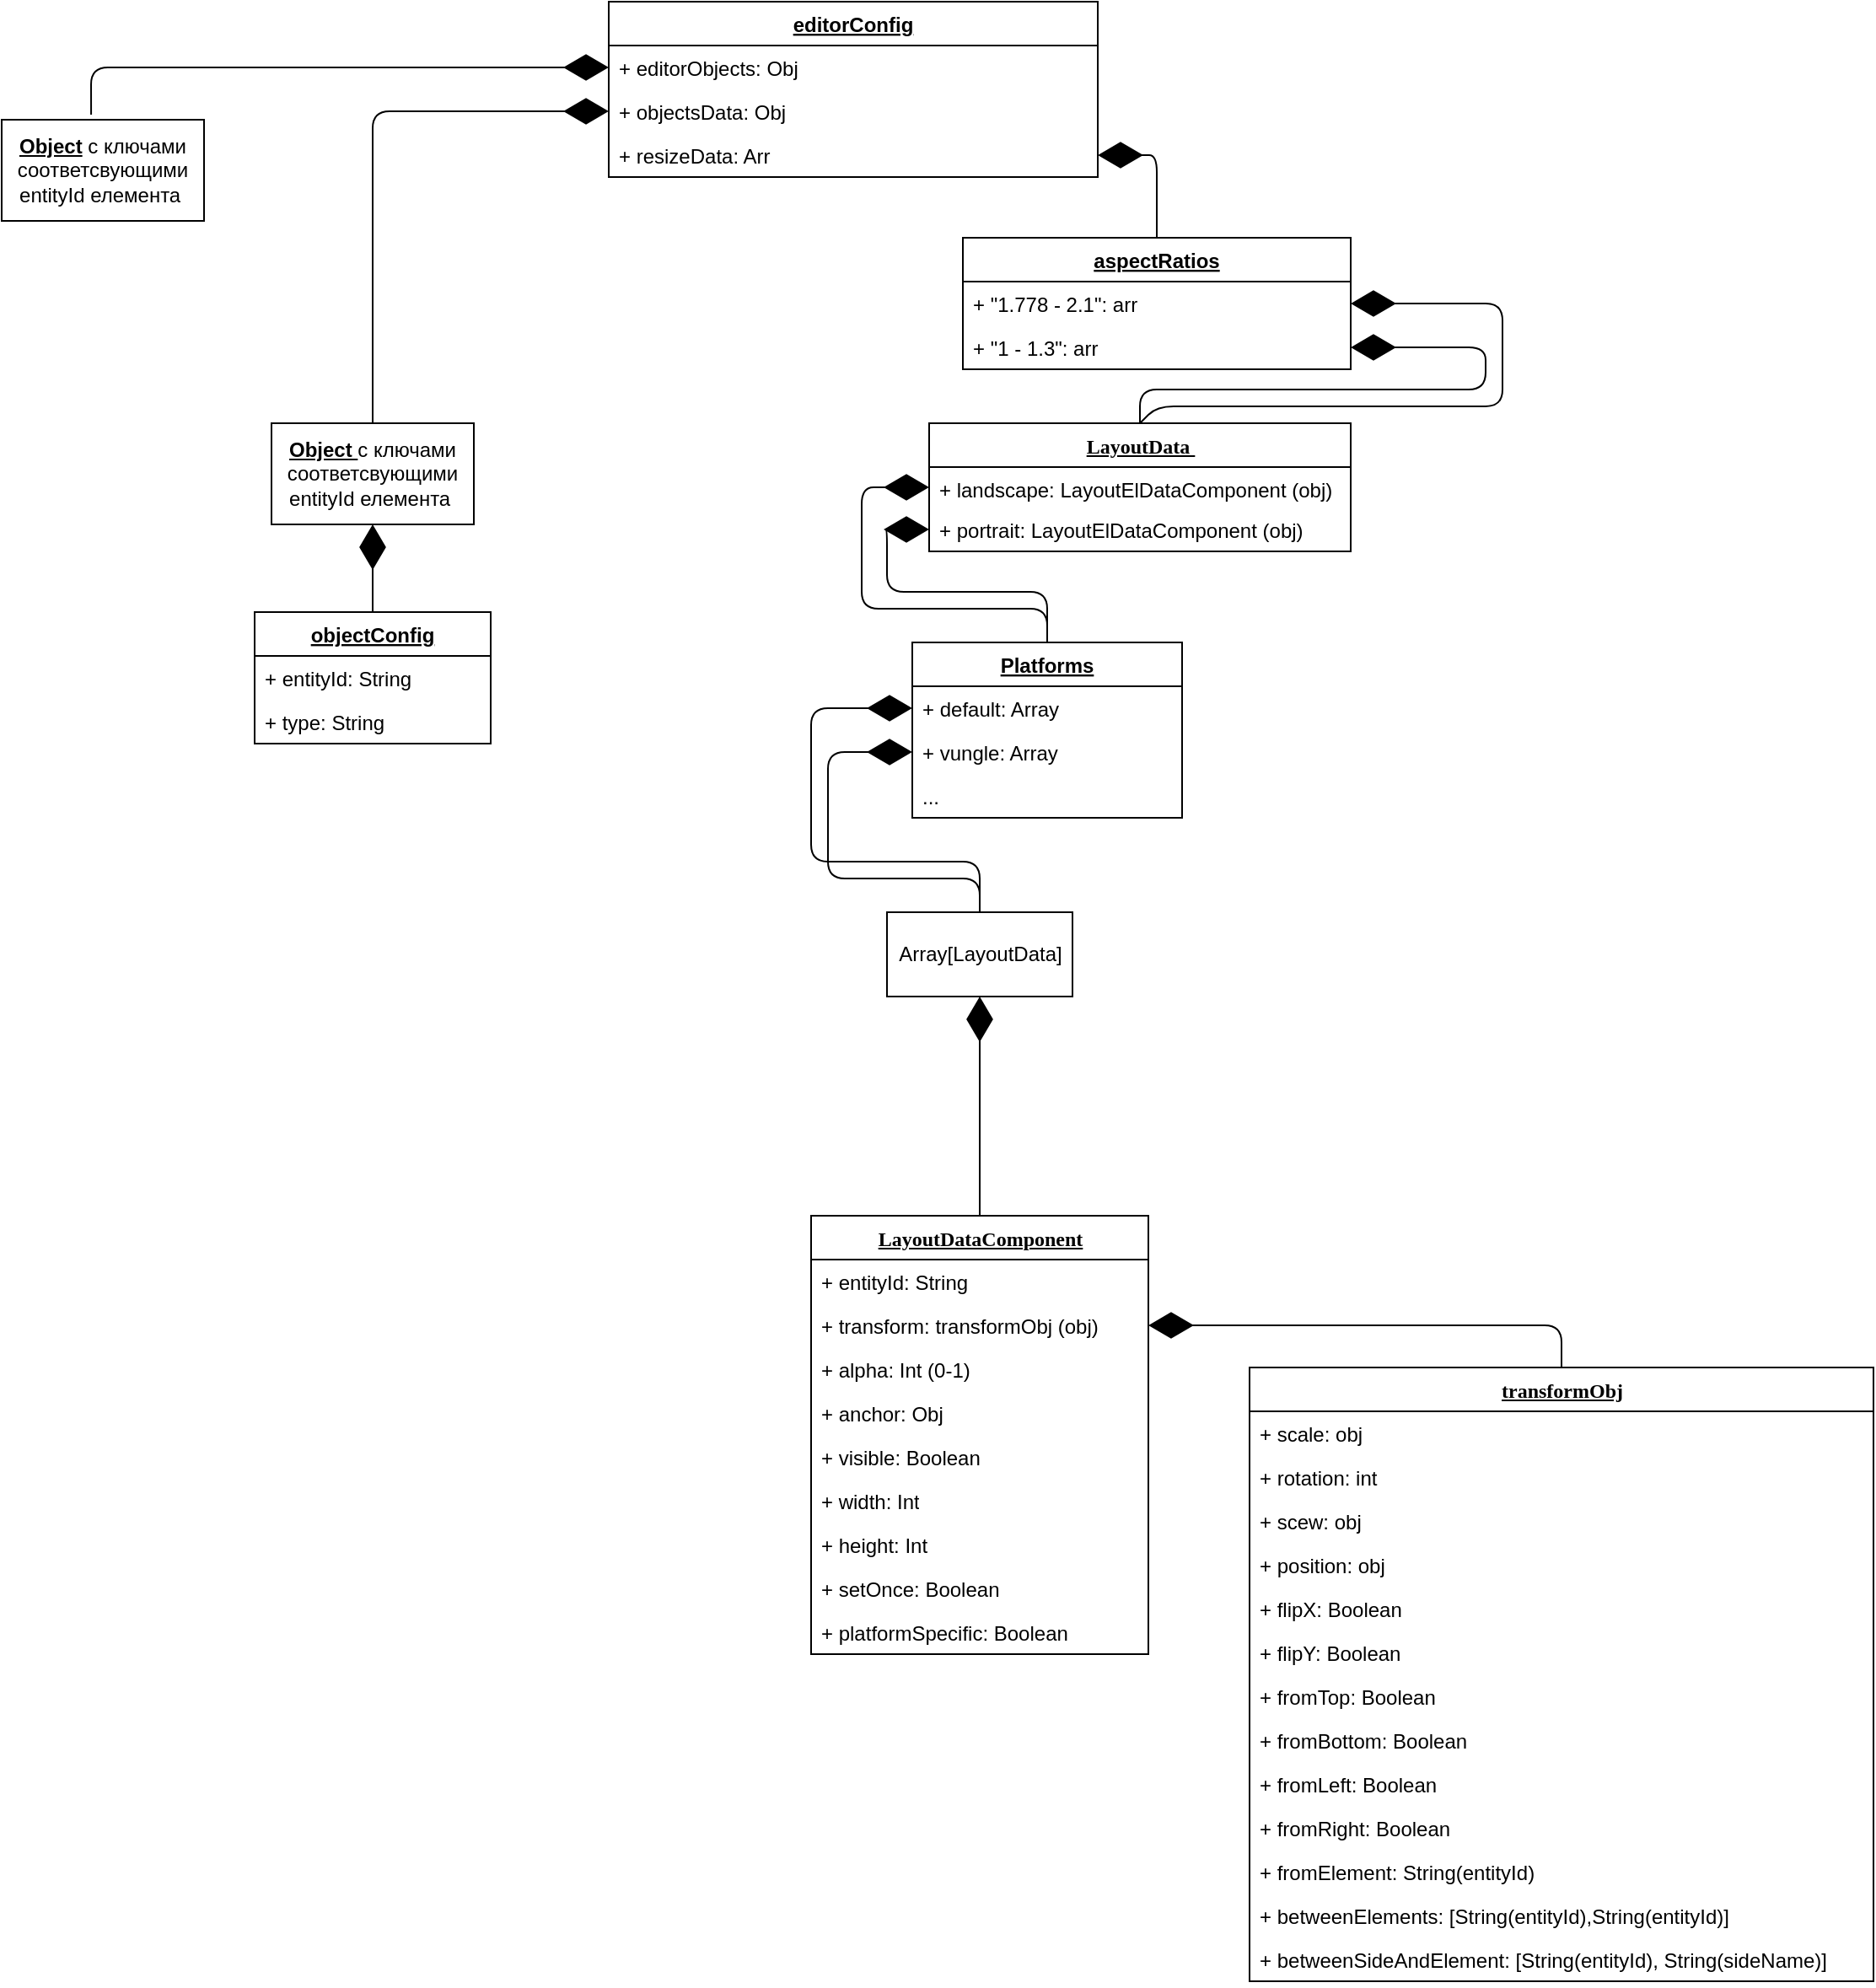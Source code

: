 <mxfile version="15.0.3" type="github">
  <diagram name="Page-1" id="9f46799a-70d6-7492-0946-bef42562c5a5">
    <mxGraphModel dx="2370" dy="2120" grid="1" gridSize="10" guides="1" tooltips="1" connect="1" arrows="1" fold="1" page="1" pageScale="1" pageWidth="1100" pageHeight="850" background="#ffffff" math="0" shadow="0">
      <root>
        <mxCell id="0" />
        <mxCell id="1" parent="0" />
        <mxCell id="78961159f06e98e8-17" value="&lt;u&gt;LayoutData&amp;nbsp;&lt;/u&gt;" style="swimlane;html=1;fontStyle=1;align=center;verticalAlign=top;childLayout=stackLayout;horizontal=1;startSize=26;horizontalStack=0;resizeParent=1;resizeLast=0;collapsible=1;marginBottom=0;swimlaneFillColor=#ffffff;rounded=0;shadow=0;comic=0;labelBackgroundColor=none;strokeWidth=1;fillColor=none;fontFamily=Verdana;fontSize=12" parent="1" vertex="1">
          <mxGeometry x="590" y="40" width="250" height="76" as="geometry" />
        </mxCell>
        <mxCell id="78961159f06e98e8-21" value="+ landscape: LayoutElDataComponent (obj)" style="text;html=1;strokeColor=none;fillColor=none;align=left;verticalAlign=top;spacingLeft=4;spacingRight=4;whiteSpace=wrap;overflow=hidden;rotatable=0;points=[[0,0.5],[1,0.5]];portConstraint=eastwest;" parent="78961159f06e98e8-17" vertex="1">
          <mxGeometry y="26" width="250" height="24" as="geometry" />
        </mxCell>
        <mxCell id="78961159f06e98e8-23" value="+ portrait: LayoutElDataComponent (obj)" style="text;html=1;strokeColor=none;fillColor=none;align=left;verticalAlign=top;spacingLeft=4;spacingRight=4;whiteSpace=wrap;overflow=hidden;rotatable=0;points=[[0,0.5],[1,0.5]];portConstraint=eastwest;" parent="78961159f06e98e8-17" vertex="1">
          <mxGeometry y="50" width="250" height="26" as="geometry" />
        </mxCell>
        <mxCell id="WSrTQwe1LVdbyrFq2fqF-3" value="&lt;u&gt;LayoutDataComponent&lt;/u&gt;" style="swimlane;html=1;fontStyle=1;align=center;verticalAlign=top;childLayout=stackLayout;horizontal=1;startSize=26;horizontalStack=0;resizeParent=1;resizeLast=0;collapsible=1;marginBottom=0;swimlaneFillColor=#ffffff;rounded=0;shadow=0;comic=0;labelBackgroundColor=none;strokeWidth=1;fillColor=none;fontFamily=Verdana;fontSize=12" parent="1" vertex="1">
          <mxGeometry x="520" y="510" width="200" height="260" as="geometry" />
        </mxCell>
        <mxCell id="bbCx-52sCybLByGCstkM-36" value="+ entityId: String" style="text;html=1;strokeColor=none;fillColor=none;align=left;verticalAlign=top;spacingLeft=4;spacingRight=4;whiteSpace=wrap;overflow=hidden;rotatable=0;points=[[0,0.5],[1,0.5]];portConstraint=eastwest;" parent="WSrTQwe1LVdbyrFq2fqF-3" vertex="1">
          <mxGeometry y="26" width="200" height="26" as="geometry" />
        </mxCell>
        <mxCell id="WSrTQwe1LVdbyrFq2fqF-8" value="+ transform: transformObj (obj)" style="text;html=1;strokeColor=none;fillColor=none;align=left;verticalAlign=top;spacingLeft=4;spacingRight=4;whiteSpace=wrap;overflow=hidden;rotatable=0;points=[[0,0.5],[1,0.5]];portConstraint=eastwest;" parent="WSrTQwe1LVdbyrFq2fqF-3" vertex="1">
          <mxGeometry y="52" width="200" height="26" as="geometry" />
        </mxCell>
        <mxCell id="WSrTQwe1LVdbyrFq2fqF-12" value="+ alpha: Int (0-1)" style="text;html=1;strokeColor=none;fillColor=none;align=left;verticalAlign=top;spacingLeft=4;spacingRight=4;whiteSpace=wrap;overflow=hidden;rotatable=0;points=[[0,0.5],[1,0.5]];portConstraint=eastwest;" parent="WSrTQwe1LVdbyrFq2fqF-3" vertex="1">
          <mxGeometry y="78" width="200" height="26" as="geometry" />
        </mxCell>
        <mxCell id="bbCx-52sCybLByGCstkM-5" value="+ anchor: Obj" style="text;html=1;strokeColor=none;fillColor=none;align=left;verticalAlign=top;spacingLeft=4;spacingRight=4;whiteSpace=wrap;overflow=hidden;rotatable=0;points=[[0,0.5],[1,0.5]];portConstraint=eastwest;" parent="WSrTQwe1LVdbyrFq2fqF-3" vertex="1">
          <mxGeometry y="104" width="200" height="26" as="geometry" />
        </mxCell>
        <mxCell id="WSrTQwe1LVdbyrFq2fqF-13" value="+ visible: Boolean" style="text;html=1;strokeColor=none;fillColor=none;align=left;verticalAlign=top;spacingLeft=4;spacingRight=4;whiteSpace=wrap;overflow=hidden;rotatable=0;points=[[0,0.5],[1,0.5]];portConstraint=eastwest;" parent="WSrTQwe1LVdbyrFq2fqF-3" vertex="1">
          <mxGeometry y="130" width="200" height="26" as="geometry" />
        </mxCell>
        <mxCell id="WSrTQwe1LVdbyrFq2fqF-28" value="+ width: Int" style="text;html=1;strokeColor=none;fillColor=none;align=left;verticalAlign=top;spacingLeft=4;spacingRight=4;whiteSpace=wrap;overflow=hidden;rotatable=0;points=[[0,0.5],[1,0.5]];portConstraint=eastwest;" parent="WSrTQwe1LVdbyrFq2fqF-3" vertex="1">
          <mxGeometry y="156" width="200" height="26" as="geometry" />
        </mxCell>
        <mxCell id="WSrTQwe1LVdbyrFq2fqF-30" value="+ height: Int" style="text;html=1;strokeColor=none;fillColor=none;align=left;verticalAlign=top;spacingLeft=4;spacingRight=4;whiteSpace=wrap;overflow=hidden;rotatable=0;points=[[0,0.5],[1,0.5]];portConstraint=eastwest;" parent="WSrTQwe1LVdbyrFq2fqF-3" vertex="1">
          <mxGeometry y="182" width="200" height="26" as="geometry" />
        </mxCell>
        <mxCell id="WSrTQwe1LVdbyrFq2fqF-31" value="+ setOnce: Boolean" style="text;html=1;strokeColor=none;fillColor=none;align=left;verticalAlign=top;spacingLeft=4;spacingRight=4;whiteSpace=wrap;overflow=hidden;rotatable=0;points=[[0,0.5],[1,0.5]];portConstraint=eastwest;" parent="WSrTQwe1LVdbyrFq2fqF-3" vertex="1">
          <mxGeometry y="208" width="200" height="26" as="geometry" />
        </mxCell>
        <mxCell id="5YHQgtKvF6D045aQObnl-5" value="+ platformSpecific: Boolean" style="text;html=1;strokeColor=none;fillColor=none;align=left;verticalAlign=top;spacingLeft=4;spacingRight=4;whiteSpace=wrap;overflow=hidden;rotatable=0;points=[[0,0.5],[1,0.5]];portConstraint=eastwest;" parent="WSrTQwe1LVdbyrFq2fqF-3" vertex="1">
          <mxGeometry y="234" width="200" height="26" as="geometry" />
        </mxCell>
        <mxCell id="WSrTQwe1LVdbyrFq2fqF-14" value="&lt;u&gt;transformObj&lt;/u&gt;" style="swimlane;html=1;fontStyle=1;align=center;verticalAlign=top;childLayout=stackLayout;horizontal=1;startSize=26;horizontalStack=0;resizeParent=1;resizeLast=0;collapsible=1;marginBottom=0;swimlaneFillColor=#ffffff;rounded=0;shadow=0;comic=0;labelBackgroundColor=none;strokeWidth=1;fillColor=none;fontFamily=Verdana;fontSize=12" parent="1" vertex="1">
          <mxGeometry x="780" y="600" width="370" height="364" as="geometry" />
        </mxCell>
        <mxCell id="WSrTQwe1LVdbyrFq2fqF-15" value="+ scale: obj" style="text;html=1;strokeColor=none;fillColor=none;align=left;verticalAlign=top;spacingLeft=4;spacingRight=4;whiteSpace=wrap;overflow=hidden;rotatable=0;points=[[0,0.5],[1,0.5]];portConstraint=eastwest;" parent="WSrTQwe1LVdbyrFq2fqF-14" vertex="1">
          <mxGeometry y="26" width="370" height="26" as="geometry" />
        </mxCell>
        <mxCell id="WSrTQwe1LVdbyrFq2fqF-16" value="+ rotation: int" style="text;html=1;strokeColor=none;fillColor=none;align=left;verticalAlign=top;spacingLeft=4;spacingRight=4;whiteSpace=wrap;overflow=hidden;rotatable=0;points=[[0,0.5],[1,0.5]];portConstraint=eastwest;" parent="WSrTQwe1LVdbyrFq2fqF-14" vertex="1">
          <mxGeometry y="52" width="370" height="26" as="geometry" />
        </mxCell>
        <mxCell id="WSrTQwe1LVdbyrFq2fqF-17" value="+ scew: obj" style="text;html=1;strokeColor=none;fillColor=none;align=left;verticalAlign=top;spacingLeft=4;spacingRight=4;whiteSpace=wrap;overflow=hidden;rotatable=0;points=[[0,0.5],[1,0.5]];portConstraint=eastwest;" parent="WSrTQwe1LVdbyrFq2fqF-14" vertex="1">
          <mxGeometry y="78" width="370" height="26" as="geometry" />
        </mxCell>
        <mxCell id="WSrTQwe1LVdbyrFq2fqF-18" value="+ position: obj" style="text;html=1;strokeColor=none;fillColor=none;align=left;verticalAlign=top;spacingLeft=4;spacingRight=4;whiteSpace=wrap;overflow=hidden;rotatable=0;points=[[0,0.5],[1,0.5]];portConstraint=eastwest;" parent="WSrTQwe1LVdbyrFq2fqF-14" vertex="1">
          <mxGeometry y="104" width="370" height="26" as="geometry" />
        </mxCell>
        <mxCell id="WSrTQwe1LVdbyrFq2fqF-26" value="+ flipX: Boolean" style="text;html=1;strokeColor=none;fillColor=none;align=left;verticalAlign=top;spacingLeft=4;spacingRight=4;whiteSpace=wrap;overflow=hidden;rotatable=0;points=[[0,0.5],[1,0.5]];portConstraint=eastwest;" parent="WSrTQwe1LVdbyrFq2fqF-14" vertex="1">
          <mxGeometry y="130" width="370" height="26" as="geometry" />
        </mxCell>
        <mxCell id="WSrTQwe1LVdbyrFq2fqF-27" value="+ flipY: Boolean" style="text;html=1;strokeColor=none;fillColor=none;align=left;verticalAlign=top;spacingLeft=4;spacingRight=4;whiteSpace=wrap;overflow=hidden;rotatable=0;points=[[0,0.5],[1,0.5]];portConstraint=eastwest;" parent="WSrTQwe1LVdbyrFq2fqF-14" vertex="1">
          <mxGeometry y="156" width="370" height="26" as="geometry" />
        </mxCell>
        <mxCell id="bbCx-52sCybLByGCstkM-37" value="+ fromTop: Boolean" style="text;html=1;strokeColor=none;fillColor=none;align=left;verticalAlign=top;spacingLeft=4;spacingRight=4;whiteSpace=wrap;overflow=hidden;rotatable=0;points=[[0,0.5],[1,0.5]];portConstraint=eastwest;" parent="WSrTQwe1LVdbyrFq2fqF-14" vertex="1">
          <mxGeometry y="182" width="370" height="26" as="geometry" />
        </mxCell>
        <mxCell id="bbCx-52sCybLByGCstkM-38" value="+ fromBottom: Boolean" style="text;html=1;strokeColor=none;fillColor=none;align=left;verticalAlign=top;spacingLeft=4;spacingRight=4;whiteSpace=wrap;overflow=hidden;rotatable=0;points=[[0,0.5],[1,0.5]];portConstraint=eastwest;" parent="WSrTQwe1LVdbyrFq2fqF-14" vertex="1">
          <mxGeometry y="208" width="370" height="26" as="geometry" />
        </mxCell>
        <mxCell id="bbCx-52sCybLByGCstkM-39" value="+ fromLeft: Boolean" style="text;html=1;strokeColor=none;fillColor=none;align=left;verticalAlign=top;spacingLeft=4;spacingRight=4;whiteSpace=wrap;overflow=hidden;rotatable=0;points=[[0,0.5],[1,0.5]];portConstraint=eastwest;" parent="WSrTQwe1LVdbyrFq2fqF-14" vertex="1">
          <mxGeometry y="234" width="370" height="26" as="geometry" />
        </mxCell>
        <mxCell id="bbCx-52sCybLByGCstkM-40" value="+ fromRight: Boolean" style="text;html=1;strokeColor=none;fillColor=none;align=left;verticalAlign=top;spacingLeft=4;spacingRight=4;whiteSpace=wrap;overflow=hidden;rotatable=0;points=[[0,0.5],[1,0.5]];portConstraint=eastwest;" parent="WSrTQwe1LVdbyrFq2fqF-14" vertex="1">
          <mxGeometry y="260" width="370" height="26" as="geometry" />
        </mxCell>
        <mxCell id="bbCx-52sCybLByGCstkM-41" value="+ fromElement: String(entityId)" style="text;html=1;strokeColor=none;fillColor=none;align=left;verticalAlign=top;spacingLeft=4;spacingRight=4;whiteSpace=wrap;overflow=hidden;rotatable=0;points=[[0,0.5],[1,0.5]];portConstraint=eastwest;" parent="WSrTQwe1LVdbyrFq2fqF-14" vertex="1">
          <mxGeometry y="286" width="370" height="26" as="geometry" />
        </mxCell>
        <mxCell id="JYvXUKNPAImzPhgwQ91n-1" value="+ betweenElements: [String(entityId),String(entityId)]" style="text;html=1;strokeColor=none;fillColor=none;align=left;verticalAlign=top;spacingLeft=4;spacingRight=4;whiteSpace=wrap;overflow=hidden;rotatable=0;points=[[0,0.5],[1,0.5]];portConstraint=eastwest;" parent="WSrTQwe1LVdbyrFq2fqF-14" vertex="1">
          <mxGeometry y="312" width="370" height="26" as="geometry" />
        </mxCell>
        <mxCell id="JYvXUKNPAImzPhgwQ91n-2" value="+ betweenSideAndElement: [String(entityId), String(sideName)]" style="text;html=1;strokeColor=none;fillColor=none;align=left;verticalAlign=top;spacingLeft=4;spacingRight=4;whiteSpace=wrap;overflow=hidden;rotatable=0;points=[[0,0.5],[1,0.5]];portConstraint=eastwest;" parent="WSrTQwe1LVdbyrFq2fqF-14" vertex="1">
          <mxGeometry y="338" width="370" height="26" as="geometry" />
        </mxCell>
        <mxCell id="bbCx-52sCybLByGCstkM-6" value="editorConfig" style="swimlane;fontStyle=5;childLayout=stackLayout;horizontal=1;startSize=26;fillColor=none;horizontalStack=0;resizeParent=1;resizeParentMax=0;resizeLast=0;collapsible=1;marginBottom=0;" parent="1" vertex="1">
          <mxGeometry x="400" y="-210" width="290" height="104" as="geometry" />
        </mxCell>
        <mxCell id="bbCx-52sCybLByGCstkM-7" value="+ editorObjects: Obj" style="text;strokeColor=none;fillColor=none;align=left;verticalAlign=top;spacingLeft=4;spacingRight=4;overflow=hidden;rotatable=0;points=[[0,0.5],[1,0.5]];portConstraint=eastwest;" parent="bbCx-52sCybLByGCstkM-6" vertex="1">
          <mxGeometry y="26" width="290" height="26" as="geometry" />
        </mxCell>
        <mxCell id="bbCx-52sCybLByGCstkM-8" value="+ objectsData: Obj " style="text;strokeColor=none;fillColor=none;align=left;verticalAlign=top;spacingLeft=4;spacingRight=4;overflow=hidden;rotatable=0;points=[[0,0.5],[1,0.5]];portConstraint=eastwest;" parent="bbCx-52sCybLByGCstkM-6" vertex="1">
          <mxGeometry y="52" width="290" height="26" as="geometry" />
        </mxCell>
        <mxCell id="bbCx-52sCybLByGCstkM-9" value="+ resizeData: Arr" style="text;strokeColor=none;fillColor=none;align=left;verticalAlign=top;spacingLeft=4;spacingRight=4;overflow=hidden;rotatable=0;points=[[0,0.5],[1,0.5]];portConstraint=eastwest;" parent="bbCx-52sCybLByGCstkM-6" vertex="1">
          <mxGeometry y="78" width="290" height="26" as="geometry" />
        </mxCell>
        <mxCell id="bbCx-52sCybLByGCstkM-19" value="Array[LayoutData]" style="html=1;fontColor=#000000;" parent="1" vertex="1">
          <mxGeometry x="565" y="330" width="110" height="50" as="geometry" />
        </mxCell>
        <mxCell id="bbCx-52sCybLByGCstkM-22" value="&lt;b&gt;&lt;u&gt;Object &lt;/u&gt;&lt;/b&gt;c ключами соответсвующими entityId елемента&amp;nbsp;" style="rounded=0;whiteSpace=wrap;html=1;fontColor=#000000;" parent="1" vertex="1">
          <mxGeometry x="200" y="40" width="120" height="60" as="geometry" />
        </mxCell>
        <mxCell id="bbCx-52sCybLByGCstkM-23" value="&lt;b&gt;&lt;u&gt;Object&lt;/u&gt;&lt;/b&gt; c ключами соответсвующими entityId елемента&amp;nbsp;" style="rounded=0;whiteSpace=wrap;html=1;fontColor=#000000;" parent="1" vertex="1">
          <mxGeometry x="40" y="-140" width="120" height="60" as="geometry" />
        </mxCell>
        <mxCell id="bbCx-52sCybLByGCstkM-29" value="objectConfig" style="swimlane;fontStyle=5;childLayout=stackLayout;horizontal=1;startSize=26;fillColor=none;horizontalStack=0;resizeParent=1;resizeParentMax=0;resizeLast=0;collapsible=1;marginBottom=0;fontColor=#000000;" parent="1" vertex="1">
          <mxGeometry x="190" y="152" width="140" height="78" as="geometry" />
        </mxCell>
        <mxCell id="bbCx-52sCybLByGCstkM-30" value="+ entityId: String" style="text;strokeColor=none;fillColor=none;align=left;verticalAlign=top;spacingLeft=4;spacingRight=4;overflow=hidden;rotatable=0;points=[[0,0.5],[1,0.5]];portConstraint=eastwest;" parent="bbCx-52sCybLByGCstkM-29" vertex="1">
          <mxGeometry y="26" width="140" height="26" as="geometry" />
        </mxCell>
        <mxCell id="bbCx-52sCybLByGCstkM-31" value="+ type: String" style="text;strokeColor=none;fillColor=none;align=left;verticalAlign=top;spacingLeft=4;spacingRight=4;overflow=hidden;rotatable=0;points=[[0,0.5],[1,0.5]];portConstraint=eastwest;" parent="bbCx-52sCybLByGCstkM-29" vertex="1">
          <mxGeometry y="52" width="140" height="26" as="geometry" />
        </mxCell>
        <mxCell id="PNBMYZk1a3k1y2-6eia7-11" value="aspectRatios" style="swimlane;fontStyle=5;childLayout=stackLayout;horizontal=1;startSize=26;fillColor=none;horizontalStack=0;resizeParent=1;resizeParentMax=0;resizeLast=0;collapsible=1;marginBottom=0;" parent="1" vertex="1">
          <mxGeometry x="610" y="-70" width="230" height="78" as="geometry" />
        </mxCell>
        <mxCell id="PNBMYZk1a3k1y2-6eia7-12" value="+ &quot;1.778 - 2.1&quot;: arr" style="text;strokeColor=none;fillColor=none;align=left;verticalAlign=top;spacingLeft=4;spacingRight=4;overflow=hidden;rotatable=0;points=[[0,0.5],[1,0.5]];portConstraint=eastwest;" parent="PNBMYZk1a3k1y2-6eia7-11" vertex="1">
          <mxGeometry y="26" width="230" height="26" as="geometry" />
        </mxCell>
        <mxCell id="PNBMYZk1a3k1y2-6eia7-14" value="+ &quot;1 - 1.3&quot;: arr" style="text;strokeColor=none;fillColor=none;align=left;verticalAlign=top;spacingLeft=4;spacingRight=4;overflow=hidden;rotatable=0;points=[[0,0.5],[1,0.5]];portConstraint=eastwest;" parent="PNBMYZk1a3k1y2-6eia7-11" vertex="1">
          <mxGeometry y="52" width="230" height="26" as="geometry" />
        </mxCell>
        <mxCell id="5YHQgtKvF6D045aQObnl-6" value="Platforms" style="swimlane;fontStyle=5;align=center;verticalAlign=top;childLayout=stackLayout;horizontal=1;startSize=26;horizontalStack=0;resizeParent=1;resizeParentMax=0;resizeLast=0;collapsible=1;marginBottom=0;" parent="1" vertex="1">
          <mxGeometry x="580" y="170" width="160" height="104" as="geometry" />
        </mxCell>
        <mxCell id="5YHQgtKvF6D045aQObnl-7" value="+ default: Array" style="text;strokeColor=none;fillColor=none;align=left;verticalAlign=top;spacingLeft=4;spacingRight=4;overflow=hidden;rotatable=0;points=[[0,0.5],[1,0.5]];portConstraint=eastwest;" parent="5YHQgtKvF6D045aQObnl-6" vertex="1">
          <mxGeometry y="26" width="160" height="26" as="geometry" />
        </mxCell>
        <mxCell id="5YHQgtKvF6D045aQObnl-10" value="+ vungle: Array" style="text;strokeColor=none;fillColor=none;align=left;verticalAlign=top;spacingLeft=4;spacingRight=4;overflow=hidden;rotatable=0;points=[[0,0.5],[1,0.5]];portConstraint=eastwest;" parent="5YHQgtKvF6D045aQObnl-6" vertex="1">
          <mxGeometry y="52" width="160" height="26" as="geometry" />
        </mxCell>
        <mxCell id="5YHQgtKvF6D045aQObnl-11" value="..." style="text;strokeColor=none;fillColor=none;align=left;verticalAlign=top;spacingLeft=4;spacingRight=4;overflow=hidden;rotatable=0;points=[[0,0.5],[1,0.5]];portConstraint=eastwest;" parent="5YHQgtKvF6D045aQObnl-6" vertex="1">
          <mxGeometry y="78" width="160" height="26" as="geometry" />
        </mxCell>
        <mxCell id="sC8cvy60L4MRAGZmlQcN-1" value="" style="endArrow=diamondThin;endFill=1;endSize=24;html=1;exitX=0.442;exitY=-0.05;exitDx=0;exitDy=0;exitPerimeter=0;entryX=0;entryY=0.5;entryDx=0;entryDy=0;" edge="1" parent="1" source="bbCx-52sCybLByGCstkM-23" target="bbCx-52sCybLByGCstkM-7">
          <mxGeometry width="160" relative="1" as="geometry">
            <mxPoint x="80" y="-200" as="sourcePoint" />
            <mxPoint x="240" y="-200" as="targetPoint" />
            <Array as="points">
              <mxPoint x="93" y="-171" />
            </Array>
          </mxGeometry>
        </mxCell>
        <mxCell id="sC8cvy60L4MRAGZmlQcN-2" value="" style="endArrow=diamondThin;endFill=1;endSize=24;html=1;exitX=0.5;exitY=0;exitDx=0;exitDy=0;entryX=0;entryY=0.5;entryDx=0;entryDy=0;" edge="1" parent="1" source="bbCx-52sCybLByGCstkM-22" target="bbCx-52sCybLByGCstkM-8">
          <mxGeometry width="160" relative="1" as="geometry">
            <mxPoint x="213.04" as="sourcePoint" />
            <mxPoint x="520" y="-28" as="targetPoint" />
            <Array as="points">
              <mxPoint x="260" y="-145" />
            </Array>
          </mxGeometry>
        </mxCell>
        <mxCell id="sC8cvy60L4MRAGZmlQcN-3" value="" style="endArrow=diamondThin;endFill=1;endSize=24;html=1;exitX=0.5;exitY=0;exitDx=0;exitDy=0;entryX=0.5;entryY=1;entryDx=0;entryDy=0;" edge="1" parent="1" source="bbCx-52sCybLByGCstkM-29" target="bbCx-52sCybLByGCstkM-22">
          <mxGeometry width="160" relative="1" as="geometry">
            <mxPoint x="270" y="50" as="sourcePoint" />
            <mxPoint x="410" y="-135" as="targetPoint" />
          </mxGeometry>
        </mxCell>
        <mxCell id="sC8cvy60L4MRAGZmlQcN-4" value="" style="endArrow=diamondThin;endFill=1;endSize=24;html=1;exitX=0.5;exitY=0;exitDx=0;exitDy=0;entryX=1;entryY=0.5;entryDx=0;entryDy=0;" edge="1" parent="1" source="PNBMYZk1a3k1y2-6eia7-11" target="bbCx-52sCybLByGCstkM-9">
          <mxGeometry width="160" relative="1" as="geometry">
            <mxPoint x="780" y="-125" as="sourcePoint" />
            <mxPoint x="920" y="-310" as="targetPoint" />
            <Array as="points">
              <mxPoint x="725" y="-119" />
            </Array>
          </mxGeometry>
        </mxCell>
        <mxCell id="sC8cvy60L4MRAGZmlQcN-7" value="" style="endArrow=diamondThin;endFill=1;endSize=24;html=1;exitX=0.5;exitY=0;exitDx=0;exitDy=0;entryX=1;entryY=0.5;entryDx=0;entryDy=0;" edge="1" parent="1" source="78961159f06e98e8-17" target="PNBMYZk1a3k1y2-6eia7-14">
          <mxGeometry width="160" relative="1" as="geometry">
            <mxPoint x="725" y="50" as="sourcePoint" />
            <mxPoint x="850" y="-21" as="targetPoint" />
            <Array as="points">
              <mxPoint x="715" y="20" />
              <mxPoint x="920" y="20" />
              <mxPoint x="920" y="-5" />
            </Array>
          </mxGeometry>
        </mxCell>
        <mxCell id="sC8cvy60L4MRAGZmlQcN-8" value="" style="endArrow=diamondThin;endFill=1;endSize=24;html=1;exitX=0.5;exitY=0;exitDx=0;exitDy=0;entryX=1;entryY=0.5;entryDx=0;entryDy=0;" edge="1" parent="1" source="78961159f06e98e8-17" target="PNBMYZk1a3k1y2-6eia7-12">
          <mxGeometry width="160" relative="1" as="geometry">
            <mxPoint x="725" y="50" as="sourcePoint" />
            <mxPoint x="850" y="5" as="targetPoint" />
            <Array as="points">
              <mxPoint x="725" y="30" />
              <mxPoint x="930" y="30" />
              <mxPoint x="930" y="-31" />
            </Array>
          </mxGeometry>
        </mxCell>
        <mxCell id="sC8cvy60L4MRAGZmlQcN-9" value="" style="endArrow=diamondThin;endFill=1;endSize=24;html=1;entryX=0;entryY=0.5;entryDx=0;entryDy=0;exitX=0.5;exitY=0;exitDx=0;exitDy=0;" edge="1" parent="1" source="5YHQgtKvF6D045aQObnl-6" target="78961159f06e98e8-21">
          <mxGeometry width="160" relative="1" as="geometry">
            <mxPoint x="240" y="140" as="sourcePoint" />
            <mxPoint x="400" y="140" as="targetPoint" />
            <Array as="points">
              <mxPoint x="660" y="150" />
              <mxPoint x="550" y="150" />
              <mxPoint x="550" y="78" />
            </Array>
          </mxGeometry>
        </mxCell>
        <mxCell id="sC8cvy60L4MRAGZmlQcN-11" value="" style="endArrow=diamondThin;endFill=1;endSize=24;html=1;entryX=0;entryY=0.5;entryDx=0;entryDy=0;exitX=0.5;exitY=0;exitDx=0;exitDy=0;" edge="1" parent="1" source="5YHQgtKvF6D045aQObnl-6" target="78961159f06e98e8-23">
          <mxGeometry width="160" relative="1" as="geometry">
            <mxPoint x="675" y="152" as="sourcePoint" />
            <mxPoint x="605" y="60" as="targetPoint" />
            <Array as="points">
              <mxPoint x="660" y="140" />
              <mxPoint x="610" y="140" />
              <mxPoint x="565" y="140" />
              <mxPoint x="565" y="103" />
            </Array>
          </mxGeometry>
        </mxCell>
        <mxCell id="sC8cvy60L4MRAGZmlQcN-12" value="" style="endArrow=diamondThin;endFill=1;endSize=24;html=1;entryX=1;entryY=0.5;entryDx=0;entryDy=0;exitX=0.5;exitY=0;exitDx=0;exitDy=0;" edge="1" parent="1" source="WSrTQwe1LVdbyrFq2fqF-14" target="WSrTQwe1LVdbyrFq2fqF-8">
          <mxGeometry width="160" relative="1" as="geometry">
            <mxPoint x="240" y="540" as="sourcePoint" />
            <mxPoint x="400" y="540" as="targetPoint" />
            <Array as="points">
              <mxPoint x="965" y="575" />
            </Array>
          </mxGeometry>
        </mxCell>
        <mxCell id="sC8cvy60L4MRAGZmlQcN-13" value="" style="endArrow=diamondThin;endFill=1;endSize=24;html=1;entryX=0.5;entryY=1;entryDx=0;entryDy=0;exitX=0.5;exitY=0;exitDx=0;exitDy=0;" edge="1" parent="1" source="WSrTQwe1LVdbyrFq2fqF-3" target="bbCx-52sCybLByGCstkM-19">
          <mxGeometry width="160" relative="1" as="geometry">
            <mxPoint x="240" y="540" as="sourcePoint" />
            <mxPoint x="400" y="540" as="targetPoint" />
          </mxGeometry>
        </mxCell>
        <mxCell id="sC8cvy60L4MRAGZmlQcN-14" value="" style="endArrow=diamondThin;endFill=1;endSize=24;html=1;entryX=0;entryY=0.5;entryDx=0;entryDy=0;exitX=0.5;exitY=0;exitDx=0;exitDy=0;" edge="1" parent="1" source="bbCx-52sCybLByGCstkM-19" target="5YHQgtKvF6D045aQObnl-7">
          <mxGeometry width="160" relative="1" as="geometry">
            <mxPoint x="520" y="320" as="sourcePoint" />
            <mxPoint x="400" y="240" as="targetPoint" />
            <Array as="points">
              <mxPoint x="620" y="300" />
              <mxPoint x="520" y="300" />
              <mxPoint x="520" y="209" />
            </Array>
          </mxGeometry>
        </mxCell>
        <mxCell id="sC8cvy60L4MRAGZmlQcN-15" value="" style="endArrow=diamondThin;endFill=1;endSize=24;html=1;entryX=0;entryY=0.5;entryDx=0;entryDy=0;exitX=0.5;exitY=0;exitDx=0;exitDy=0;" edge="1" parent="1" source="bbCx-52sCybLByGCstkM-19" target="5YHQgtKvF6D045aQObnl-10">
          <mxGeometry width="160" relative="1" as="geometry">
            <mxPoint x="630" y="340" as="sourcePoint" />
            <mxPoint x="590" y="219" as="targetPoint" />
            <Array as="points">
              <mxPoint x="620" y="310" />
              <mxPoint x="530" y="310" />
              <mxPoint x="530" y="235" />
            </Array>
          </mxGeometry>
        </mxCell>
      </root>
    </mxGraphModel>
  </diagram>
</mxfile>

